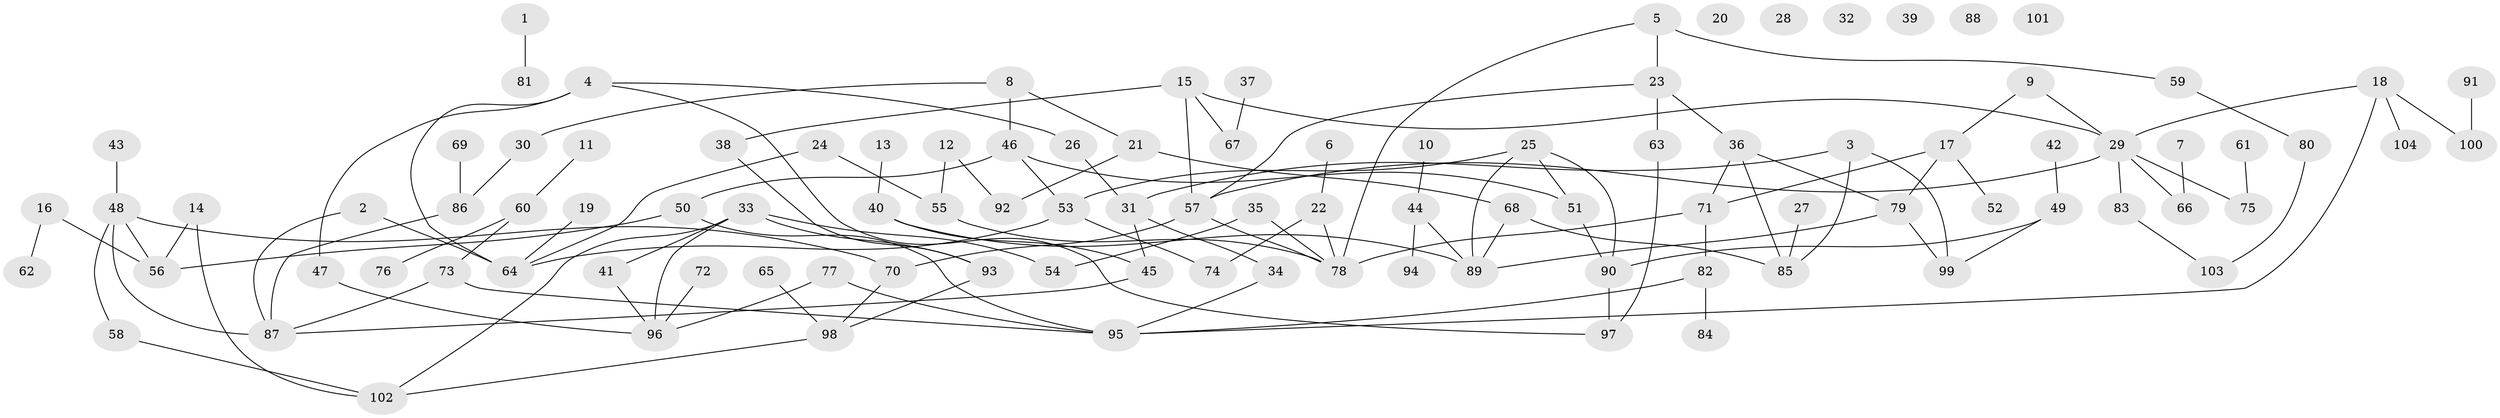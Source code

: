// coarse degree distribution, {0: 0.17073170731707318, 6: 0.07317073170731707, 3: 0.07317073170731707, 1: 0.2926829268292683, 5: 0.07317073170731707, 2: 0.17073170731707318, 4: 0.0975609756097561, 7: 0.024390243902439025, 9: 0.024390243902439025}
// Generated by graph-tools (version 1.1) at 2025/42/03/04/25 21:42:50]
// undirected, 104 vertices, 131 edges
graph export_dot {
graph [start="1"]
  node [color=gray90,style=filled];
  1;
  2;
  3;
  4;
  5;
  6;
  7;
  8;
  9;
  10;
  11;
  12;
  13;
  14;
  15;
  16;
  17;
  18;
  19;
  20;
  21;
  22;
  23;
  24;
  25;
  26;
  27;
  28;
  29;
  30;
  31;
  32;
  33;
  34;
  35;
  36;
  37;
  38;
  39;
  40;
  41;
  42;
  43;
  44;
  45;
  46;
  47;
  48;
  49;
  50;
  51;
  52;
  53;
  54;
  55;
  56;
  57;
  58;
  59;
  60;
  61;
  62;
  63;
  64;
  65;
  66;
  67;
  68;
  69;
  70;
  71;
  72;
  73;
  74;
  75;
  76;
  77;
  78;
  79;
  80;
  81;
  82;
  83;
  84;
  85;
  86;
  87;
  88;
  89;
  90;
  91;
  92;
  93;
  94;
  95;
  96;
  97;
  98;
  99;
  100;
  101;
  102;
  103;
  104;
  1 -- 81;
  2 -- 64;
  2 -- 87;
  3 -- 31;
  3 -- 85;
  3 -- 99;
  4 -- 26;
  4 -- 47;
  4 -- 64;
  4 -- 97;
  5 -- 23;
  5 -- 59;
  5 -- 78;
  6 -- 22;
  7 -- 66;
  8 -- 21;
  8 -- 30;
  8 -- 46;
  9 -- 17;
  9 -- 29;
  10 -- 44;
  11 -- 60;
  12 -- 55;
  12 -- 92;
  13 -- 40;
  14 -- 56;
  14 -- 102;
  15 -- 29;
  15 -- 38;
  15 -- 57;
  15 -- 67;
  16 -- 56;
  16 -- 62;
  17 -- 52;
  17 -- 71;
  17 -- 79;
  18 -- 29;
  18 -- 95;
  18 -- 100;
  18 -- 104;
  19 -- 64;
  21 -- 68;
  21 -- 92;
  22 -- 74;
  22 -- 78;
  23 -- 36;
  23 -- 57;
  23 -- 63;
  24 -- 55;
  24 -- 64;
  25 -- 51;
  25 -- 53;
  25 -- 89;
  25 -- 90;
  26 -- 31;
  27 -- 85;
  29 -- 57;
  29 -- 66;
  29 -- 75;
  29 -- 83;
  30 -- 86;
  31 -- 34;
  31 -- 45;
  33 -- 41;
  33 -- 54;
  33 -- 93;
  33 -- 96;
  33 -- 102;
  34 -- 95;
  35 -- 54;
  35 -- 78;
  36 -- 71;
  36 -- 79;
  36 -- 85;
  37 -- 67;
  38 -- 93;
  40 -- 45;
  40 -- 89;
  41 -- 96;
  42 -- 49;
  43 -- 48;
  44 -- 89;
  44 -- 94;
  45 -- 87;
  46 -- 50;
  46 -- 51;
  46 -- 53;
  47 -- 96;
  48 -- 56;
  48 -- 58;
  48 -- 70;
  48 -- 87;
  49 -- 90;
  49 -- 99;
  50 -- 56;
  50 -- 95;
  51 -- 90;
  53 -- 64;
  53 -- 74;
  55 -- 78;
  57 -- 70;
  57 -- 78;
  58 -- 102;
  59 -- 80;
  60 -- 73;
  60 -- 76;
  61 -- 75;
  63 -- 97;
  65 -- 98;
  68 -- 85;
  68 -- 89;
  69 -- 86;
  70 -- 98;
  71 -- 78;
  71 -- 82;
  72 -- 96;
  73 -- 87;
  73 -- 95;
  77 -- 95;
  77 -- 96;
  79 -- 89;
  79 -- 99;
  80 -- 103;
  82 -- 84;
  82 -- 95;
  83 -- 103;
  86 -- 87;
  90 -- 97;
  91 -- 100;
  93 -- 98;
  98 -- 102;
}
